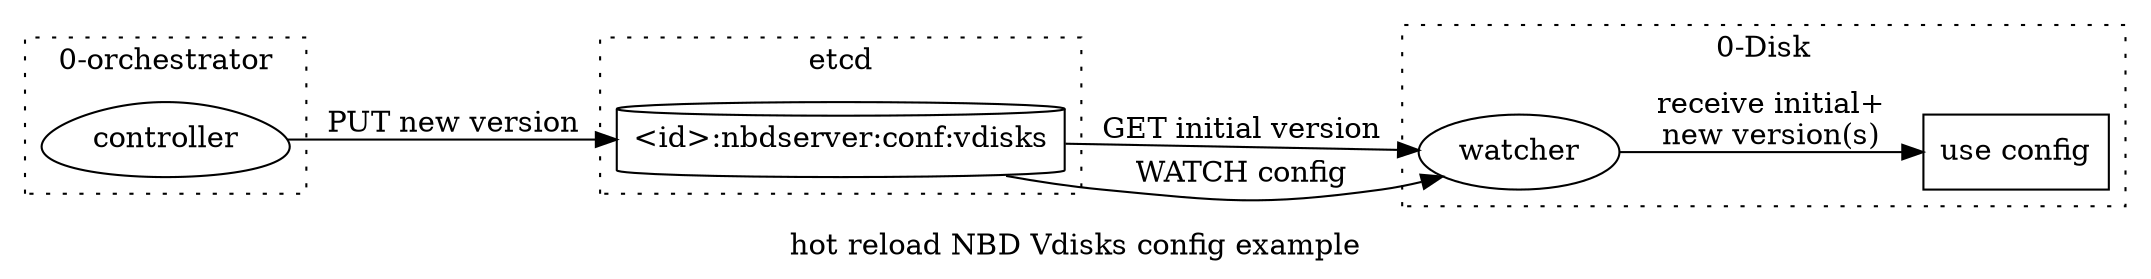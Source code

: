 digraph {
    rankdir = "LR"
    label = "hot reload NBD Vdisks config example"

    subgraph clusterETCD {
        label = "etcd"
        style = "dotted"
        config [
            shape = "cylinder"
            label = "<id>:nbdserver:conf:vdisks"
        ]
    }

    subgraph clusterOrchestrator {
        label = "0-orchestrator"
        style = "dotted"
        controller [ shape = "egg" ]
    }

    subgraph clusterZeroDisk {
        label = "0-Disk"
        style = "dotted"

        watcher
        user [
            label = "use config"
            shape = "rectangle"
        ]
    }

    controller -> config [ label = "PUT new version" ]
    config -> watcher [ label = "GET initial version" ]
    config -> watcher [ label = "WATCH config" ]
    watcher -> user [ label = "receive initial+\nnew version(s)" ]
}